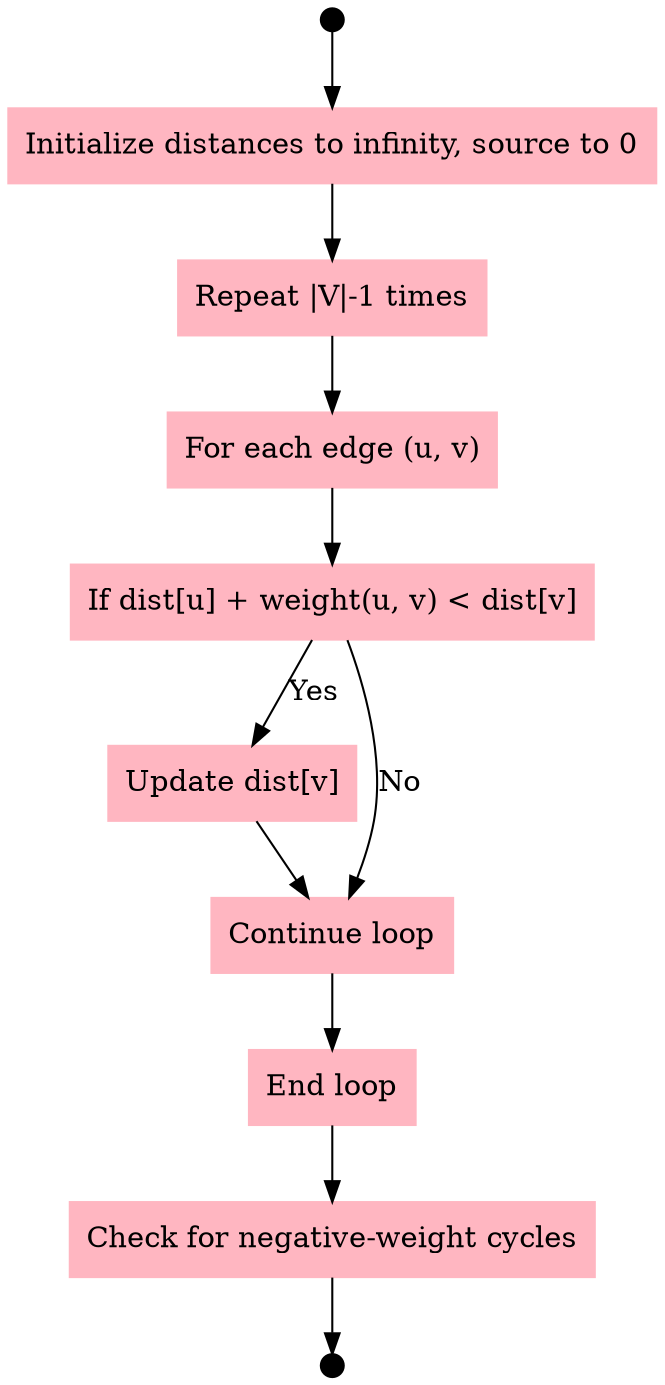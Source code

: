 digraph BellmanFord {
    node [shape=box, style="filled", color=lightpink];

    Start -> "Initialize distances to infinity, source to 0";
    "Initialize distances to infinity, source to 0" -> "Repeat |V|-1 times";
    "Repeat |V|-1 times" -> "For each edge (u, v)";
    "For each edge (u, v)" -> "If dist[u] + weight(u, v) < dist[v]";
    "If dist[u] + weight(u, v) < dist[v]" -> "Update dist[v]" [label="Yes"];
    "Update dist[v]" -> "Continue loop";
    "If dist[u] + weight(u, v) < dist[v]" -> "Continue loop" [label="No"];
    "Continue loop" -> "End loop";
    "End loop" -> "Check for negative-weight cycles";
    "Check for negative-weight cycles" -> "Return distances or indicate a negative cycle";

    Start [shape=circle, label="", width=.15, style=filled, color=black];
    "Return distances or indicate a negative cycle" [shape=circle, label="", width=.15, style=filled, color=black];
}

